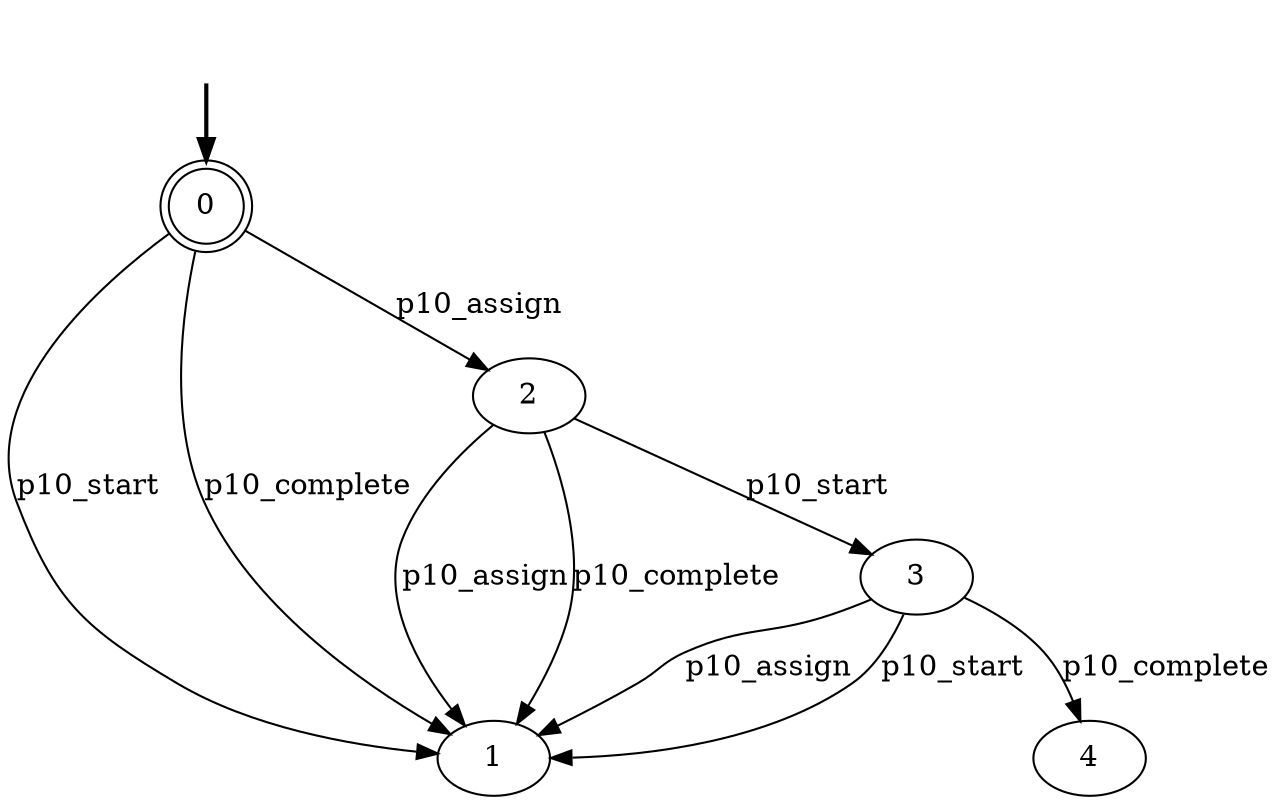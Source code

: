 digraph {
	fake0 [style=invisible]
	0 [root=true] [shape=doublecircle]
	1
	2
	3
	fake0 -> 0 [style=bold]
	2 -> 1 [label=p10_assign]
	2 -> 3 [label=p10_start]
	2 -> 1 [label=p10_complete]
	3 -> 1 [label=p10_assign]
	3 -> 1 [label=p10_start]
	3 -> 4 [label=p10_complete]
	0 -> 2 [label=p10_assign]
	0 -> 1 [label=p10_start]
	0 -> 1 [label=p10_complete]
}